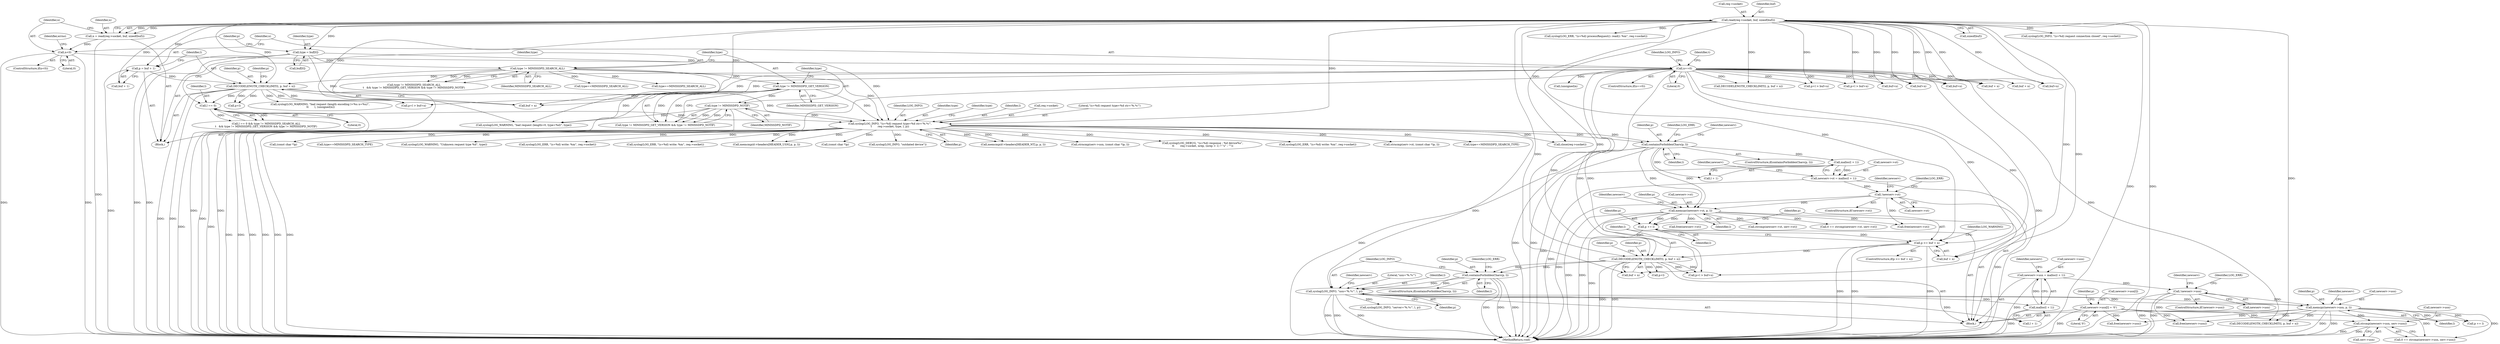 digraph "0_miniupnp_b238cade9a173c6f751a34acf8ccff838a62aa47@API" {
"1000978" [label="(Call,strcmp(newserv->usn, serv->usn))"];
"1000812" [label="(Call,memcpy(newserv->usn, p, l))"];
"1000803" [label="(Call,!newserv->usn)"];
"1000794" [label="(Call,newserv->usn = malloc(l + 1))"];
"1000798" [label="(Call,malloc(l + 1))"];
"1000789" [label="(Call,syslog(LOG_INFO, \"usn='%.*s'\", l, p))"];
"1000244" [label="(Call,syslog(LOG_INFO, \"(s=%d) request type=%d str='%.*s'\",\n\t       req->socket, type, l, p))"];
"1000141" [label="(Call,read(req->socket, buf, sizeof(buf)))"];
"1000189" [label="(Call,type = buf[0])"];
"1000228" [label="(Call,type != MINISSDPD_SEARCH_ALL)"];
"1000235" [label="(Call,type != MINISSDPD_NOTIF)"];
"1000232" [label="(Call,type != MINISSDPD_GET_VERSION)"];
"1000224" [label="(Call,l == 0)"];
"1000199" [label="(Call,DECODELENGTH_CHECKLIMIT(l, p, buf + n))"];
"1000194" [label="(Call,p = buf + 1)"];
"1000174" [label="(Call,n==0)"];
"1000149" [label="(Call,n<0)"];
"1000139" [label="(Call,n = read(req->socket, buf, sizeof(buf)))"];
"1000781" [label="(Call,containsForbiddenChars(p, l))"];
"1000761" [label="(Call,DECODELENGTH_CHECKLIMIT(l, p, buf + n))"];
"1000734" [label="(Call,memcpy(newserv->st, p, l))"];
"1000725" [label="(Call,!newserv->st)"];
"1000716" [label="(Call,newserv->st = malloc(l + 1))"];
"1000720" [label="(Call,malloc(l + 1))"];
"1000708" [label="(Call,containsForbiddenChars(p, l))"];
"1000751" [label="(Call,p >= buf + n)"];
"1000747" [label="(Call,p += l)"];
"1000818" [label="(Call,newserv->usn[l] = '\0')"];
"1000790" [label="(Identifier,LOG_INFO)"];
"1000824" [label="(Literal,'\0')"];
"1000780" [label="(ControlStructure,if(containsForbiddenChars(p, l)))"];
"1000979" [label="(Call,newserv->usn)"];
"1000150" [label="(Identifier,n)"];
"1000116" [label="(Block,)"];
"1000245" [label="(Identifier,LOG_INFO)"];
"1000191" [label="(Call,buf[0])"];
"1000156" [label="(Identifier,errno)"];
"1000707" [label="(ControlStructure,if(containsForbiddenChars(p, l)))"];
"1000816" [label="(Identifier,p)"];
"1000250" [label="(Identifier,type)"];
"1000176" [label="(Literal,0)"];
"1000199" [label="(Call,DECODELENGTH_CHECKLIMIT(l, p, buf + n))"];
"1000232" [label="(Call,type != MINISSDPD_GET_VERSION)"];
"1000179" [label="(Identifier,LOG_INFO)"];
"1001108" [label="(Call,free(newserv->usn))"];
"1000725" [label="(Call,!newserv->st)"];
"1000772" [label="(Call,buf+n)"];
"1000818" [label="(Call,newserv->usn[l] = '\0')"];
"1000584" [label="(Call,strncmp(serv->usn, (const char *)p, l))"];
"1000229" [label="(Identifier,type)"];
"1000831" [label="(Call,buf + n)"];
"1000717" [label="(Call,newserv->st)"];
"1000750" [label="(ControlStructure,if(p >= buf + n))"];
"1000254" [label="(Identifier,type)"];
"1000795" [label="(Call,newserv->usn)"];
"1000998" [label="(Call,free(newserv->st))"];
"1000196" [label="(Call,buf + 1)"];
"1000239" [label="(Call,syslog(LOG_WARNING, \"bad request (length=0, type=%d)\", type))"];
"1000230" [label="(Identifier,MINISSDPD_SEARCH_ALL)"];
"1000898" [label="(Call,buf + n)"];
"1000804" [label="(Call,newserv->usn)"];
"1000186" [label="(Identifier,t)"];
"1000789" [label="(Call,syslog(LOG_INFO, \"usn='%.*s'\", l, p))"];
"1000726" [label="(Call,newserv->st)"];
"1000982" [label="(Call,serv->usn)"];
"1000817" [label="(Identifier,l)"];
"1000794" [label="(Call,newserv->usn = malloc(l + 1))"];
"1000805" [label="(Identifier,newserv)"];
"1000228" [label="(Call,type != MINISSDPD_SEARCH_ALL)"];
"1000716" [label="(Call,newserv->st = malloc(l + 1))"];
"1000657" [label="(Call,syslog(LOG_DEBUG, \"(s=%d) response : %d device%s\",\n\t\t       req->socket, nrep, (nrep > 1) ? \"s\" : \"\"))"];
"1001104" [label="(Call,free(newserv->st))"];
"1000734" [label="(Call,memcpy(newserv->st, p, l))"];
"1000166" [label="(Call,syslog(LOG_ERR, \"(s=%d) processRequest(): read(): %m\", req->socket))"];
"1001092" [label="(Call,syslog(LOG_ERR, \"(s=%d) write: %m\", req->socket))"];
"1000736" [label="(Identifier,newserv)"];
"1000814" [label="(Identifier,newserv)"];
"1000895" [label="(Call,DECODELENGTH_CHECKLIMIT(l, p, buf + n))"];
"1000142" [label="(Call,req->socket)"];
"1000793" [label="(Identifier,p)"];
"1000978" [label="(Call,strcmp(newserv->usn, serv->usn))"];
"1000782" [label="(Identifier,p)"];
"1000148" [label="(ControlStructure,if(n<0))"];
"1000236" [label="(Identifier,type)"];
"1000140" [label="(Identifier,n)"];
"1000835" [label="(Call,p+l > buf+n)"];
"1000761" [label="(Call,DECODELENGTH_CHECKLIMIT(l, p, buf + n))"];
"1000902" [label="(Call,p+l > buf+n)"];
"1000709" [label="(Identifier,p)"];
"1000174" [label="(Call,n==0)"];
"1000569" [label="(Call,strncmp(serv->st, (const char *)p, l))"];
"1000149" [label="(Call,n<0)"];
"1000363" [label="(Call,type==MINISSDPD_SEARCH_TYPE)"];
"1000385" [label="(Call,memcmp(d->headers[HEADER_USN].p, p, l))"];
"1000190" [label="(Identifier,type)"];
"1000731" [label="(Identifier,LOG_ERR)"];
"1000769" [label="(Call,p+l)"];
"1000141" [label="(Call,read(req->socket, buf, sizeof(buf)))"];
"1000752" [label="(Identifier,p)"];
"1000588" [label="(Call,(const char *)p)"];
"1000233" [label="(Identifier,type)"];
"1000826" [label="(Identifier,p)"];
"1000151" [label="(Literal,0)"];
"1000770" [label="(Identifier,p)"];
"1000139" [label="(Call,n = read(req->socket, buf, sizeof(buf)))"];
"1000244" [label="(Call,syslog(LOG_INFO, \"(s=%d) request type=%d str='%.*s'\",\n\t       req->socket, type, l, p))"];
"1000235" [label="(Call,type != MINISSDPD_NOTIF)"];
"1000207" [label="(Call,p+l)"];
"1000237" [label="(Identifier,MINISSDPD_NOTIF)"];
"1000743" [label="(Identifier,newserv)"];
"1000906" [label="(Call,buf+n)"];
"1000231" [label="(Call,type != MINISSDPD_GET_VERSION && type != MINISSDPD_NOTIF)"];
"1000251" [label="(Identifier,l)"];
"1000762" [label="(Identifier,l)"];
"1000224" [label="(Call,l == 0)"];
"1000739" [label="(Identifier,l)"];
"1000812" [label="(Call,memcpy(newserv->usn, p, l))"];
"1000792" [label="(Identifier,l)"];
"1000225" [label="(Identifier,l)"];
"1000753" [label="(Call,buf + n)"];
"1000201" [label="(Identifier,p)"];
"1000708" [label="(Call,containsForbiddenChars(p, l))"];
"1000786" [label="(Identifier,LOG_ERR)"];
"1000825" [label="(Call,p += l)"];
"1000727" [label="(Identifier,newserv)"];
"1000798" [label="(Call,malloc(l + 1))"];
"1000395" [label="(Call,type==MINISSDPD_SEARCH_ALL)"];
"1000189" [label="(Call,type = buf[0])"];
"1000247" [label="(Call,req->socket)"];
"1000828" [label="(Call,DECODELENGTH_CHECKLIMIT(l, p, buf + n))"];
"1000200" [label="(Identifier,l)"];
"1000713" [label="(Identifier,LOG_ERR)"];
"1000564" [label="(Call,type==MINISSDPD_SEARCH_TYPE)"];
"1000206" [label="(Call,p+l > buf+n)"];
"1001075" [label="(Call,syslog(LOG_WARNING, \"Unknown request type %d\", type))"];
"1000783" [label="(Identifier,l)"];
"1000738" [label="(Identifier,p)"];
"1000819" [label="(Call,newserv->usn[l])"];
"1000195" [label="(Identifier,p)"];
"1000987" [label="(Call,strcmp(newserv->st, serv->st))"];
"1001002" [label="(Call,free(newserv->usn))"];
"1000218" [label="(Call,(unsigned)n)"];
"1000758" [label="(Identifier,LOG_WARNING)"];
"1000796" [label="(Identifier,newserv)"];
"1000223" [label="(Call,l == 0 && type != MINISSDPD_SEARCH_ALL\n\t   && type != MINISSDPD_GET_VERSION && type != MINISSDPD_NOTIF)"];
"1000799" [label="(Call,l + 1)"];
"1000791" [label="(Literal,\"usn='%.*s'\")"];
"1000234" [label="(Identifier,MINISSDPD_GET_VERSION)"];
"1000202" [label="(Call,buf + n)"];
"1000592" [label="(Call,type==MINISSDPD_SEARCH_ALL)"];
"1000246" [label="(Literal,\"(s=%d) request type=%d str='%.*s'\")"];
"1000839" [label="(Call,buf+n)"];
"1000768" [label="(Call,p+l > buf+n)"];
"1000809" [label="(Identifier,LOG_ERR)"];
"1000146" [label="(Call,sizeof(buf))"];
"1000781" [label="(Call,containsForbiddenChars(p, l))"];
"1000976" [label="(Call,0 == strcmp(newserv->usn, serv->usn))"];
"1000821" [label="(Identifier,newserv)"];
"1001125" [label="(Call,close(req->socket))"];
"1000749" [label="(Identifier,l)"];
"1000175" [label="(Identifier,n)"];
"1000720" [label="(Call,malloc(l + 1))"];
"1000813" [label="(Call,newserv->usn)"];
"1001061" [label="(Call,syslog(LOG_ERR, \"(s=%d) write: %m\", req->socket))"];
"1000194" [label="(Call,p = buf + 1)"];
"1000803" [label="(Call,!newserv->usn)"];
"1000751" [label="(Call,p >= buf + n)"];
"1000214" [label="(Call,syslog(LOG_WARNING, \"bad request (length encoding l=%u n=%u)\",\n \t\t       l, (unsigned)n))"];
"1000747" [label="(Call,p += l)"];
"1000724" [label="(ControlStructure,if(!newserv->st))"];
"1000802" [label="(ControlStructure,if(!newserv->usn))"];
"1000210" [label="(Call,buf+n)"];
"1000763" [label="(Identifier,p)"];
"1000289" [label="(Call,syslog(LOG_ERR, \"(s=%d) write: %m\", req->socket))"];
"1000748" [label="(Identifier,p)"];
"1000178" [label="(Call,syslog(LOG_INFO, \"(s=%d) request connection closed\", req->socket))"];
"1000721" [label="(Call,l + 1)"];
"1000173" [label="(ControlStructure,if(n==0))"];
"1001136" [label="(MethodReturn,void)"];
"1000208" [label="(Identifier,p)"];
"1000735" [label="(Call,newserv->st)"];
"1000227" [label="(Call,type != MINISSDPD_SEARCH_ALL\n\t   && type != MINISSDPD_GET_VERSION && type != MINISSDPD_NOTIF)"];
"1000573" [label="(Call,(const char *)p)"];
"1000985" [label="(Call,0 == strcmp(newserv->st, serv->st))"];
"1000145" [label="(Identifier,buf)"];
"1000319" [label="(Call,syslog(LOG_INFO, \"outdated device\"))"];
"1000252" [label="(Identifier,p)"];
"1000710" [label="(Identifier,l)"];
"1000718" [label="(Identifier,newserv)"];
"1000226" [label="(Literal,0)"];
"1000764" [label="(Call,buf + n)"];
"1000368" [label="(Call,memcmp(d->headers[HEADER_NT].p, p, l))"];
"1000856" [label="(Call,syslog(LOG_INFO, \"server='%.*s'\", l, p))"];
"1000255" [label="(Block,)"];
"1000978" -> "1000976"  [label="AST: "];
"1000978" -> "1000982"  [label="CFG: "];
"1000979" -> "1000978"  [label="AST: "];
"1000982" -> "1000978"  [label="AST: "];
"1000976" -> "1000978"  [label="CFG: "];
"1000978" -> "1001136"  [label="DDG: "];
"1000978" -> "1001136"  [label="DDG: "];
"1000812" -> "1000978"  [label="DDG: "];
"1000818" -> "1000978"  [label="DDG: "];
"1000812" -> "1000255"  [label="AST: "];
"1000812" -> "1000817"  [label="CFG: "];
"1000813" -> "1000812"  [label="AST: "];
"1000816" -> "1000812"  [label="AST: "];
"1000817" -> "1000812"  [label="AST: "];
"1000821" -> "1000812"  [label="CFG: "];
"1000812" -> "1001136"  [label="DDG: "];
"1000812" -> "1001136"  [label="DDG: "];
"1000803" -> "1000812"  [label="DDG: "];
"1000789" -> "1000812"  [label="DDG: "];
"1000789" -> "1000812"  [label="DDG: "];
"1000812" -> "1000825"  [label="DDG: "];
"1000812" -> "1000825"  [label="DDG: "];
"1000812" -> "1000828"  [label="DDG: "];
"1000812" -> "1000976"  [label="DDG: "];
"1000812" -> "1001002"  [label="DDG: "];
"1000812" -> "1001108"  [label="DDG: "];
"1000803" -> "1000802"  [label="AST: "];
"1000803" -> "1000804"  [label="CFG: "];
"1000804" -> "1000803"  [label="AST: "];
"1000809" -> "1000803"  [label="CFG: "];
"1000814" -> "1000803"  [label="CFG: "];
"1000803" -> "1001136"  [label="DDG: "];
"1000803" -> "1001136"  [label="DDG: "];
"1000794" -> "1000803"  [label="DDG: "];
"1000803" -> "1001108"  [label="DDG: "];
"1000794" -> "1000255"  [label="AST: "];
"1000794" -> "1000798"  [label="CFG: "];
"1000795" -> "1000794"  [label="AST: "];
"1000798" -> "1000794"  [label="AST: "];
"1000805" -> "1000794"  [label="CFG: "];
"1000794" -> "1001136"  [label="DDG: "];
"1000798" -> "1000794"  [label="DDG: "];
"1000798" -> "1000799"  [label="CFG: "];
"1000799" -> "1000798"  [label="AST: "];
"1000798" -> "1001136"  [label="DDG: "];
"1000789" -> "1000798"  [label="DDG: "];
"1000789" -> "1000255"  [label="AST: "];
"1000789" -> "1000793"  [label="CFG: "];
"1000790" -> "1000789"  [label="AST: "];
"1000791" -> "1000789"  [label="AST: "];
"1000792" -> "1000789"  [label="AST: "];
"1000793" -> "1000789"  [label="AST: "];
"1000796" -> "1000789"  [label="CFG: "];
"1000789" -> "1001136"  [label="DDG: "];
"1000789" -> "1001136"  [label="DDG: "];
"1000789" -> "1001136"  [label="DDG: "];
"1000244" -> "1000789"  [label="DDG: "];
"1000781" -> "1000789"  [label="DDG: "];
"1000781" -> "1000789"  [label="DDG: "];
"1000789" -> "1000799"  [label="DDG: "];
"1000789" -> "1000856"  [label="DDG: "];
"1000244" -> "1000116"  [label="AST: "];
"1000244" -> "1000252"  [label="CFG: "];
"1000245" -> "1000244"  [label="AST: "];
"1000246" -> "1000244"  [label="AST: "];
"1000247" -> "1000244"  [label="AST: "];
"1000250" -> "1000244"  [label="AST: "];
"1000251" -> "1000244"  [label="AST: "];
"1000252" -> "1000244"  [label="AST: "];
"1000254" -> "1000244"  [label="CFG: "];
"1000244" -> "1001136"  [label="DDG: "];
"1000244" -> "1001136"  [label="DDG: "];
"1000244" -> "1001136"  [label="DDG: "];
"1000244" -> "1001136"  [label="DDG: "];
"1000244" -> "1001136"  [label="DDG: "];
"1000244" -> "1001136"  [label="DDG: "];
"1000141" -> "1000244"  [label="DDG: "];
"1000189" -> "1000244"  [label="DDG: "];
"1000228" -> "1000244"  [label="DDG: "];
"1000235" -> "1000244"  [label="DDG: "];
"1000232" -> "1000244"  [label="DDG: "];
"1000224" -> "1000244"  [label="DDG: "];
"1000199" -> "1000244"  [label="DDG: "];
"1000244" -> "1000289"  [label="DDG: "];
"1000244" -> "1000319"  [label="DDG: "];
"1000244" -> "1000363"  [label="DDG: "];
"1000244" -> "1000368"  [label="DDG: "];
"1000244" -> "1000368"  [label="DDG: "];
"1000244" -> "1000385"  [label="DDG: "];
"1000244" -> "1000385"  [label="DDG: "];
"1000244" -> "1000564"  [label="DDG: "];
"1000244" -> "1000573"  [label="DDG: "];
"1000244" -> "1000569"  [label="DDG: "];
"1000244" -> "1000588"  [label="DDG: "];
"1000244" -> "1000584"  [label="DDG: "];
"1000244" -> "1000657"  [label="DDG: "];
"1000244" -> "1000708"  [label="DDG: "];
"1000244" -> "1000708"  [label="DDG: "];
"1000244" -> "1001061"  [label="DDG: "];
"1000244" -> "1001075"  [label="DDG: "];
"1000244" -> "1001092"  [label="DDG: "];
"1000244" -> "1001125"  [label="DDG: "];
"1000141" -> "1000139"  [label="AST: "];
"1000141" -> "1000146"  [label="CFG: "];
"1000142" -> "1000141"  [label="AST: "];
"1000145" -> "1000141"  [label="AST: "];
"1000146" -> "1000141"  [label="AST: "];
"1000139" -> "1000141"  [label="CFG: "];
"1000141" -> "1001136"  [label="DDG: "];
"1000141" -> "1001136"  [label="DDG: "];
"1000141" -> "1000139"  [label="DDG: "];
"1000141" -> "1000139"  [label="DDG: "];
"1000141" -> "1000166"  [label="DDG: "];
"1000141" -> "1000178"  [label="DDG: "];
"1000141" -> "1000189"  [label="DDG: "];
"1000141" -> "1000194"  [label="DDG: "];
"1000141" -> "1000196"  [label="DDG: "];
"1000141" -> "1000199"  [label="DDG: "];
"1000141" -> "1000202"  [label="DDG: "];
"1000141" -> "1000206"  [label="DDG: "];
"1000141" -> "1000210"  [label="DDG: "];
"1000141" -> "1000751"  [label="DDG: "];
"1000141" -> "1000753"  [label="DDG: "];
"1000141" -> "1000761"  [label="DDG: "];
"1000141" -> "1000764"  [label="DDG: "];
"1000141" -> "1000768"  [label="DDG: "];
"1000141" -> "1000772"  [label="DDG: "];
"1000141" -> "1000828"  [label="DDG: "];
"1000141" -> "1000831"  [label="DDG: "];
"1000141" -> "1000835"  [label="DDG: "];
"1000141" -> "1000839"  [label="DDG: "];
"1000141" -> "1000895"  [label="DDG: "];
"1000141" -> "1000898"  [label="DDG: "];
"1000141" -> "1000902"  [label="DDG: "];
"1000141" -> "1000906"  [label="DDG: "];
"1000141" -> "1001125"  [label="DDG: "];
"1000189" -> "1000116"  [label="AST: "];
"1000189" -> "1000191"  [label="CFG: "];
"1000190" -> "1000189"  [label="AST: "];
"1000191" -> "1000189"  [label="AST: "];
"1000195" -> "1000189"  [label="CFG: "];
"1000189" -> "1001136"  [label="DDG: "];
"1000189" -> "1001136"  [label="DDG: "];
"1000189" -> "1000228"  [label="DDG: "];
"1000189" -> "1000239"  [label="DDG: "];
"1000228" -> "1000227"  [label="AST: "];
"1000228" -> "1000230"  [label="CFG: "];
"1000229" -> "1000228"  [label="AST: "];
"1000230" -> "1000228"  [label="AST: "];
"1000233" -> "1000228"  [label="CFG: "];
"1000227" -> "1000228"  [label="CFG: "];
"1000228" -> "1001136"  [label="DDG: "];
"1000228" -> "1000227"  [label="DDG: "];
"1000228" -> "1000227"  [label="DDG: "];
"1000228" -> "1000232"  [label="DDG: "];
"1000228" -> "1000239"  [label="DDG: "];
"1000228" -> "1000395"  [label="DDG: "];
"1000228" -> "1000592"  [label="DDG: "];
"1000235" -> "1000231"  [label="AST: "];
"1000235" -> "1000237"  [label="CFG: "];
"1000236" -> "1000235"  [label="AST: "];
"1000237" -> "1000235"  [label="AST: "];
"1000231" -> "1000235"  [label="CFG: "];
"1000235" -> "1001136"  [label="DDG: "];
"1000235" -> "1000231"  [label="DDG: "];
"1000235" -> "1000231"  [label="DDG: "];
"1000232" -> "1000235"  [label="DDG: "];
"1000235" -> "1000239"  [label="DDG: "];
"1000232" -> "1000231"  [label="AST: "];
"1000232" -> "1000234"  [label="CFG: "];
"1000233" -> "1000232"  [label="AST: "];
"1000234" -> "1000232"  [label="AST: "];
"1000236" -> "1000232"  [label="CFG: "];
"1000231" -> "1000232"  [label="CFG: "];
"1000232" -> "1001136"  [label="DDG: "];
"1000232" -> "1000231"  [label="DDG: "];
"1000232" -> "1000231"  [label="DDG: "];
"1000232" -> "1000239"  [label="DDG: "];
"1000224" -> "1000223"  [label="AST: "];
"1000224" -> "1000226"  [label="CFG: "];
"1000225" -> "1000224"  [label="AST: "];
"1000226" -> "1000224"  [label="AST: "];
"1000229" -> "1000224"  [label="CFG: "];
"1000223" -> "1000224"  [label="CFG: "];
"1000224" -> "1001136"  [label="DDG: "];
"1000224" -> "1000223"  [label="DDG: "];
"1000224" -> "1000223"  [label="DDG: "];
"1000199" -> "1000224"  [label="DDG: "];
"1000199" -> "1000116"  [label="AST: "];
"1000199" -> "1000202"  [label="CFG: "];
"1000200" -> "1000199"  [label="AST: "];
"1000201" -> "1000199"  [label="AST: "];
"1000202" -> "1000199"  [label="AST: "];
"1000208" -> "1000199"  [label="CFG: "];
"1000199" -> "1001136"  [label="DDG: "];
"1000199" -> "1001136"  [label="DDG: "];
"1000194" -> "1000199"  [label="DDG: "];
"1000174" -> "1000199"  [label="DDG: "];
"1000199" -> "1000206"  [label="DDG: "];
"1000199" -> "1000206"  [label="DDG: "];
"1000199" -> "1000207"  [label="DDG: "];
"1000199" -> "1000207"  [label="DDG: "];
"1000199" -> "1000214"  [label="DDG: "];
"1000194" -> "1000116"  [label="AST: "];
"1000194" -> "1000196"  [label="CFG: "];
"1000195" -> "1000194"  [label="AST: "];
"1000196" -> "1000194"  [label="AST: "];
"1000200" -> "1000194"  [label="CFG: "];
"1000194" -> "1001136"  [label="DDG: "];
"1000174" -> "1000173"  [label="AST: "];
"1000174" -> "1000176"  [label="CFG: "];
"1000175" -> "1000174"  [label="AST: "];
"1000176" -> "1000174"  [label="AST: "];
"1000179" -> "1000174"  [label="CFG: "];
"1000186" -> "1000174"  [label="CFG: "];
"1000174" -> "1001136"  [label="DDG: "];
"1000174" -> "1001136"  [label="DDG: "];
"1000149" -> "1000174"  [label="DDG: "];
"1000174" -> "1000202"  [label="DDG: "];
"1000174" -> "1000206"  [label="DDG: "];
"1000174" -> "1000210"  [label="DDG: "];
"1000174" -> "1000218"  [label="DDG: "];
"1000174" -> "1000751"  [label="DDG: "];
"1000174" -> "1000753"  [label="DDG: "];
"1000174" -> "1000761"  [label="DDG: "];
"1000174" -> "1000764"  [label="DDG: "];
"1000174" -> "1000768"  [label="DDG: "];
"1000174" -> "1000772"  [label="DDG: "];
"1000174" -> "1000828"  [label="DDG: "];
"1000174" -> "1000831"  [label="DDG: "];
"1000174" -> "1000835"  [label="DDG: "];
"1000174" -> "1000839"  [label="DDG: "];
"1000174" -> "1000895"  [label="DDG: "];
"1000174" -> "1000898"  [label="DDG: "];
"1000174" -> "1000902"  [label="DDG: "];
"1000174" -> "1000906"  [label="DDG: "];
"1000149" -> "1000148"  [label="AST: "];
"1000149" -> "1000151"  [label="CFG: "];
"1000150" -> "1000149"  [label="AST: "];
"1000151" -> "1000149"  [label="AST: "];
"1000156" -> "1000149"  [label="CFG: "];
"1000175" -> "1000149"  [label="CFG: "];
"1000149" -> "1001136"  [label="DDG: "];
"1000149" -> "1001136"  [label="DDG: "];
"1000139" -> "1000149"  [label="DDG: "];
"1000139" -> "1000116"  [label="AST: "];
"1000140" -> "1000139"  [label="AST: "];
"1000150" -> "1000139"  [label="CFG: "];
"1000139" -> "1001136"  [label="DDG: "];
"1000781" -> "1000780"  [label="AST: "];
"1000781" -> "1000783"  [label="CFG: "];
"1000782" -> "1000781"  [label="AST: "];
"1000783" -> "1000781"  [label="AST: "];
"1000786" -> "1000781"  [label="CFG: "];
"1000790" -> "1000781"  [label="CFG: "];
"1000781" -> "1001136"  [label="DDG: "];
"1000781" -> "1001136"  [label="DDG: "];
"1000781" -> "1001136"  [label="DDG: "];
"1000761" -> "1000781"  [label="DDG: "];
"1000761" -> "1000781"  [label="DDG: "];
"1000761" -> "1000255"  [label="AST: "];
"1000761" -> "1000764"  [label="CFG: "];
"1000762" -> "1000761"  [label="AST: "];
"1000763" -> "1000761"  [label="AST: "];
"1000764" -> "1000761"  [label="AST: "];
"1000770" -> "1000761"  [label="CFG: "];
"1000761" -> "1001136"  [label="DDG: "];
"1000761" -> "1001136"  [label="DDG: "];
"1000734" -> "1000761"  [label="DDG: "];
"1000751" -> "1000761"  [label="DDG: "];
"1000761" -> "1000768"  [label="DDG: "];
"1000761" -> "1000768"  [label="DDG: "];
"1000761" -> "1000769"  [label="DDG: "];
"1000761" -> "1000769"  [label="DDG: "];
"1000734" -> "1000255"  [label="AST: "];
"1000734" -> "1000739"  [label="CFG: "];
"1000735" -> "1000734"  [label="AST: "];
"1000738" -> "1000734"  [label="AST: "];
"1000739" -> "1000734"  [label="AST: "];
"1000743" -> "1000734"  [label="CFG: "];
"1000734" -> "1001136"  [label="DDG: "];
"1000734" -> "1001136"  [label="DDG: "];
"1000725" -> "1000734"  [label="DDG: "];
"1000708" -> "1000734"  [label="DDG: "];
"1000708" -> "1000734"  [label="DDG: "];
"1000734" -> "1000747"  [label="DDG: "];
"1000734" -> "1000747"  [label="DDG: "];
"1000734" -> "1000985"  [label="DDG: "];
"1000734" -> "1000987"  [label="DDG: "];
"1000734" -> "1000998"  [label="DDG: "];
"1000734" -> "1001104"  [label="DDG: "];
"1000725" -> "1000724"  [label="AST: "];
"1000725" -> "1000726"  [label="CFG: "];
"1000726" -> "1000725"  [label="AST: "];
"1000731" -> "1000725"  [label="CFG: "];
"1000736" -> "1000725"  [label="CFG: "];
"1000725" -> "1001136"  [label="DDG: "];
"1000725" -> "1001136"  [label="DDG: "];
"1000716" -> "1000725"  [label="DDG: "];
"1000725" -> "1001104"  [label="DDG: "];
"1000716" -> "1000255"  [label="AST: "];
"1000716" -> "1000720"  [label="CFG: "];
"1000717" -> "1000716"  [label="AST: "];
"1000720" -> "1000716"  [label="AST: "];
"1000727" -> "1000716"  [label="CFG: "];
"1000716" -> "1001136"  [label="DDG: "];
"1000720" -> "1000716"  [label="DDG: "];
"1000720" -> "1000721"  [label="CFG: "];
"1000721" -> "1000720"  [label="AST: "];
"1000720" -> "1001136"  [label="DDG: "];
"1000708" -> "1000720"  [label="DDG: "];
"1000708" -> "1000707"  [label="AST: "];
"1000708" -> "1000710"  [label="CFG: "];
"1000709" -> "1000708"  [label="AST: "];
"1000710" -> "1000708"  [label="AST: "];
"1000713" -> "1000708"  [label="CFG: "];
"1000718" -> "1000708"  [label="CFG: "];
"1000708" -> "1001136"  [label="DDG: "];
"1000708" -> "1001136"  [label="DDG: "];
"1000708" -> "1001136"  [label="DDG: "];
"1000708" -> "1000721"  [label="DDG: "];
"1000751" -> "1000750"  [label="AST: "];
"1000751" -> "1000753"  [label="CFG: "];
"1000752" -> "1000751"  [label="AST: "];
"1000753" -> "1000751"  [label="AST: "];
"1000758" -> "1000751"  [label="CFG: "];
"1000762" -> "1000751"  [label="CFG: "];
"1000751" -> "1001136"  [label="DDG: "];
"1000751" -> "1001136"  [label="DDG: "];
"1000751" -> "1001136"  [label="DDG: "];
"1000747" -> "1000751"  [label="DDG: "];
"1000747" -> "1000255"  [label="AST: "];
"1000747" -> "1000749"  [label="CFG: "];
"1000748" -> "1000747"  [label="AST: "];
"1000749" -> "1000747"  [label="AST: "];
"1000752" -> "1000747"  [label="CFG: "];
"1000747" -> "1001136"  [label="DDG: "];
"1000818" -> "1000255"  [label="AST: "];
"1000818" -> "1000824"  [label="CFG: "];
"1000819" -> "1000818"  [label="AST: "];
"1000824" -> "1000818"  [label="AST: "];
"1000826" -> "1000818"  [label="CFG: "];
"1000818" -> "1001136"  [label="DDG: "];
"1000818" -> "1000976"  [label="DDG: "];
"1000818" -> "1001002"  [label="DDG: "];
"1000818" -> "1001108"  [label="DDG: "];
}
